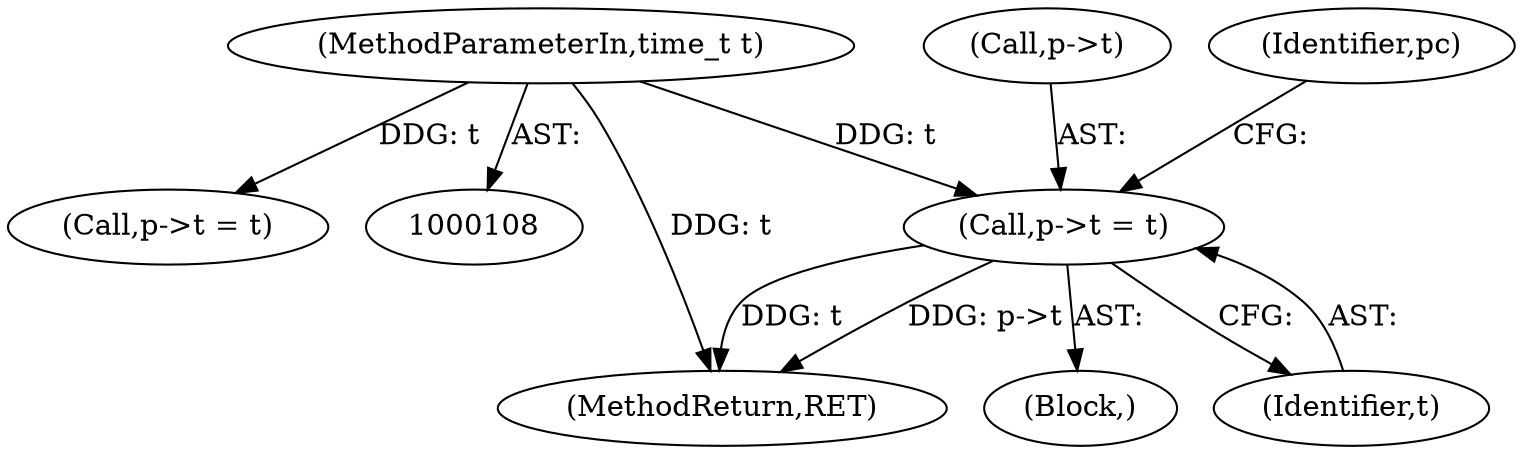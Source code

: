 digraph "0_miniupnp_cd506a67e174a45c6a202eff182a712955ed6d6f@pointer" {
"1000374" [label="(Call,p->t = t)"];
"1000110" [label="(MethodParameterIn,time_t t)"];
"1000444" [label="(MethodReturn,RET)"];
"1000375" [label="(Call,p->t)"];
"1000380" [label="(Identifier,pc)"];
"1000333" [label="(Block,)"];
"1000374" [label="(Call,p->t = t)"];
"1000110" [label="(MethodParameterIn,time_t t)"];
"1000209" [label="(Call,p->t = t)"];
"1000378" [label="(Identifier,t)"];
"1000374" -> "1000333"  [label="AST: "];
"1000374" -> "1000378"  [label="CFG: "];
"1000375" -> "1000374"  [label="AST: "];
"1000378" -> "1000374"  [label="AST: "];
"1000380" -> "1000374"  [label="CFG: "];
"1000374" -> "1000444"  [label="DDG: p->t"];
"1000374" -> "1000444"  [label="DDG: t"];
"1000110" -> "1000374"  [label="DDG: t"];
"1000110" -> "1000108"  [label="AST: "];
"1000110" -> "1000444"  [label="DDG: t"];
"1000110" -> "1000209"  [label="DDG: t"];
}
